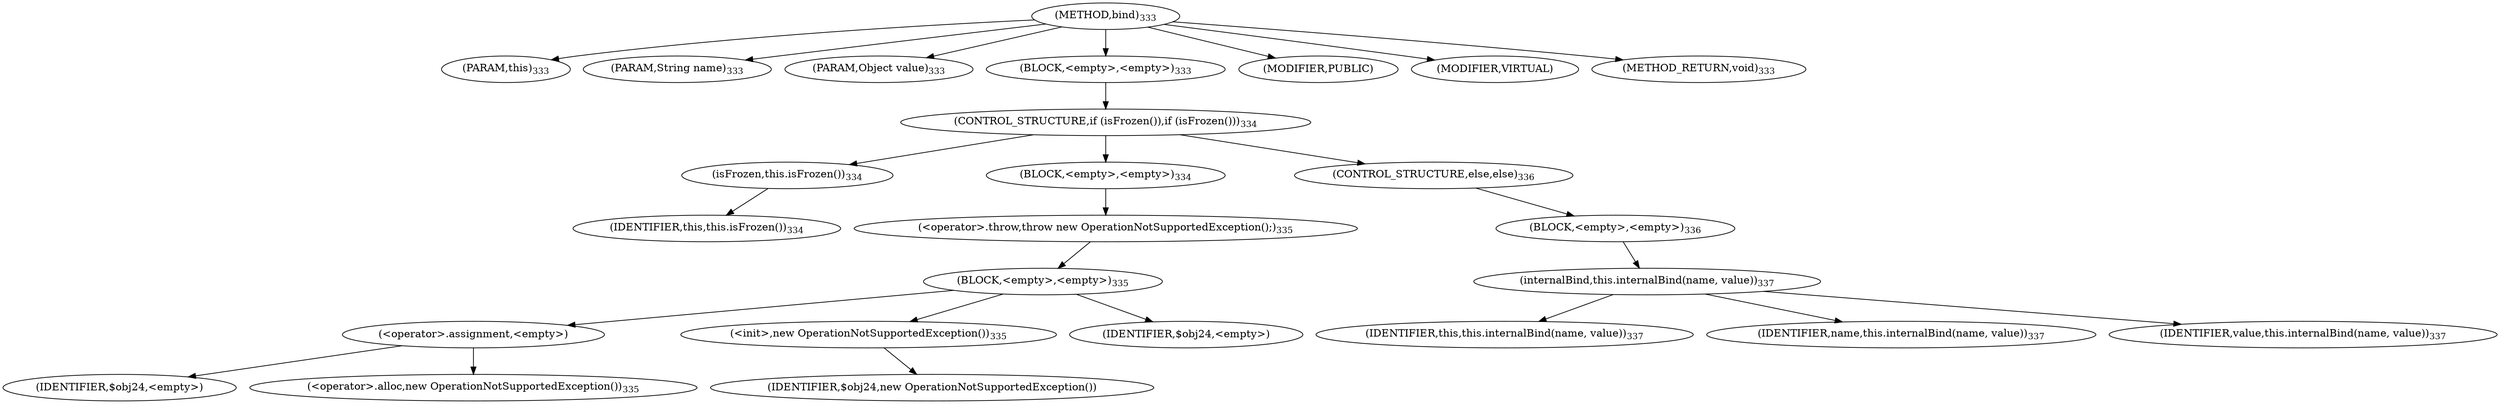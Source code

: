 digraph "bind" {  
"1181" [label = <(METHOD,bind)<SUB>333</SUB>> ]
"62" [label = <(PARAM,this)<SUB>333</SUB>> ]
"1182" [label = <(PARAM,String name)<SUB>333</SUB>> ]
"1183" [label = <(PARAM,Object value)<SUB>333</SUB>> ]
"1184" [label = <(BLOCK,&lt;empty&gt;,&lt;empty&gt;)<SUB>333</SUB>> ]
"1185" [label = <(CONTROL_STRUCTURE,if (isFrozen()),if (isFrozen()))<SUB>334</SUB>> ]
"1186" [label = <(isFrozen,this.isFrozen())<SUB>334</SUB>> ]
"61" [label = <(IDENTIFIER,this,this.isFrozen())<SUB>334</SUB>> ]
"1187" [label = <(BLOCK,&lt;empty&gt;,&lt;empty&gt;)<SUB>334</SUB>> ]
"1188" [label = <(&lt;operator&gt;.throw,throw new OperationNotSupportedException();)<SUB>335</SUB>> ]
"1189" [label = <(BLOCK,&lt;empty&gt;,&lt;empty&gt;)<SUB>335</SUB>> ]
"1190" [label = <(&lt;operator&gt;.assignment,&lt;empty&gt;)> ]
"1191" [label = <(IDENTIFIER,$obj24,&lt;empty&gt;)> ]
"1192" [label = <(&lt;operator&gt;.alloc,new OperationNotSupportedException())<SUB>335</SUB>> ]
"1193" [label = <(&lt;init&gt;,new OperationNotSupportedException())<SUB>335</SUB>> ]
"1194" [label = <(IDENTIFIER,$obj24,new OperationNotSupportedException())> ]
"1195" [label = <(IDENTIFIER,$obj24,&lt;empty&gt;)> ]
"1196" [label = <(CONTROL_STRUCTURE,else,else)<SUB>336</SUB>> ]
"1197" [label = <(BLOCK,&lt;empty&gt;,&lt;empty&gt;)<SUB>336</SUB>> ]
"1198" [label = <(internalBind,this.internalBind(name, value))<SUB>337</SUB>> ]
"63" [label = <(IDENTIFIER,this,this.internalBind(name, value))<SUB>337</SUB>> ]
"1199" [label = <(IDENTIFIER,name,this.internalBind(name, value))<SUB>337</SUB>> ]
"1200" [label = <(IDENTIFIER,value,this.internalBind(name, value))<SUB>337</SUB>> ]
"1201" [label = <(MODIFIER,PUBLIC)> ]
"1202" [label = <(MODIFIER,VIRTUAL)> ]
"1203" [label = <(METHOD_RETURN,void)<SUB>333</SUB>> ]
  "1181" -> "62" 
  "1181" -> "1182" 
  "1181" -> "1183" 
  "1181" -> "1184" 
  "1181" -> "1201" 
  "1181" -> "1202" 
  "1181" -> "1203" 
  "1184" -> "1185" 
  "1185" -> "1186" 
  "1185" -> "1187" 
  "1185" -> "1196" 
  "1186" -> "61" 
  "1187" -> "1188" 
  "1188" -> "1189" 
  "1189" -> "1190" 
  "1189" -> "1193" 
  "1189" -> "1195" 
  "1190" -> "1191" 
  "1190" -> "1192" 
  "1193" -> "1194" 
  "1196" -> "1197" 
  "1197" -> "1198" 
  "1198" -> "63" 
  "1198" -> "1199" 
  "1198" -> "1200" 
}
